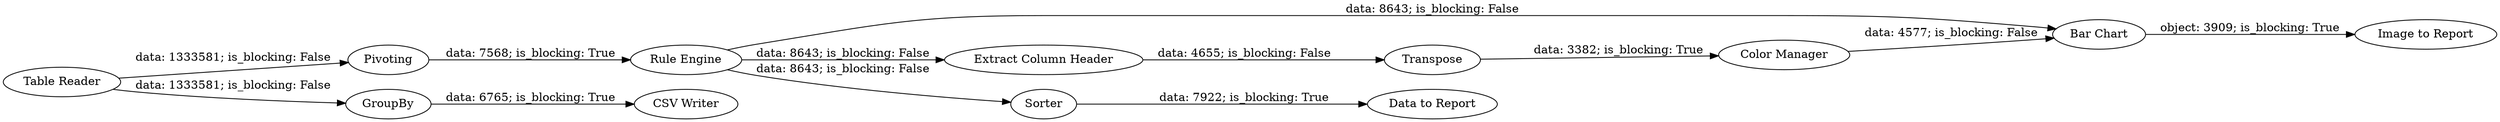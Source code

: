 digraph {
	"-4281579639418634936_15" [label="CSV Writer"]
	"-4281579639418634936_7" [label="Bar Chart"]
	"-4281579639418634936_2" [label=Pivoting]
	"-4281579639418634936_8" [label="Extract Column Header"]
	"-4281579639418634936_4" [label=Sorter]
	"-4281579639418634936_12" [label="Rule Engine"]
	"-4281579639418634936_6" [label="Color Manager"]
	"-4281579639418634936_13" [label="Table Reader"]
	"-4281579639418634936_9" [label=Transpose]
	"-4281579639418634936_11" [label="Data to Report"]
	"-4281579639418634936_16" [label=GroupBy]
	"-4281579639418634936_10" [label="Image to Report"]
	"-4281579639418634936_16" -> "-4281579639418634936_15" [label="data: 6765; is_blocking: True"]
	"-4281579639418634936_2" -> "-4281579639418634936_12" [label="data: 7568; is_blocking: True"]
	"-4281579639418634936_8" -> "-4281579639418634936_9" [label="data: 4655; is_blocking: False"]
	"-4281579639418634936_4" -> "-4281579639418634936_11" [label="data: 7922; is_blocking: True"]
	"-4281579639418634936_9" -> "-4281579639418634936_6" [label="data: 3382; is_blocking: True"]
	"-4281579639418634936_6" -> "-4281579639418634936_7" [label="data: 4577; is_blocking: False"]
	"-4281579639418634936_12" -> "-4281579639418634936_8" [label="data: 8643; is_blocking: False"]
	"-4281579639418634936_12" -> "-4281579639418634936_4" [label="data: 8643; is_blocking: False"]
	"-4281579639418634936_12" -> "-4281579639418634936_7" [label="data: 8643; is_blocking: False"]
	"-4281579639418634936_13" -> "-4281579639418634936_2" [label="data: 1333581; is_blocking: False"]
	"-4281579639418634936_13" -> "-4281579639418634936_16" [label="data: 1333581; is_blocking: False"]
	"-4281579639418634936_7" -> "-4281579639418634936_10" [label="object: 3909; is_blocking: True"]
	rankdir=LR
}
